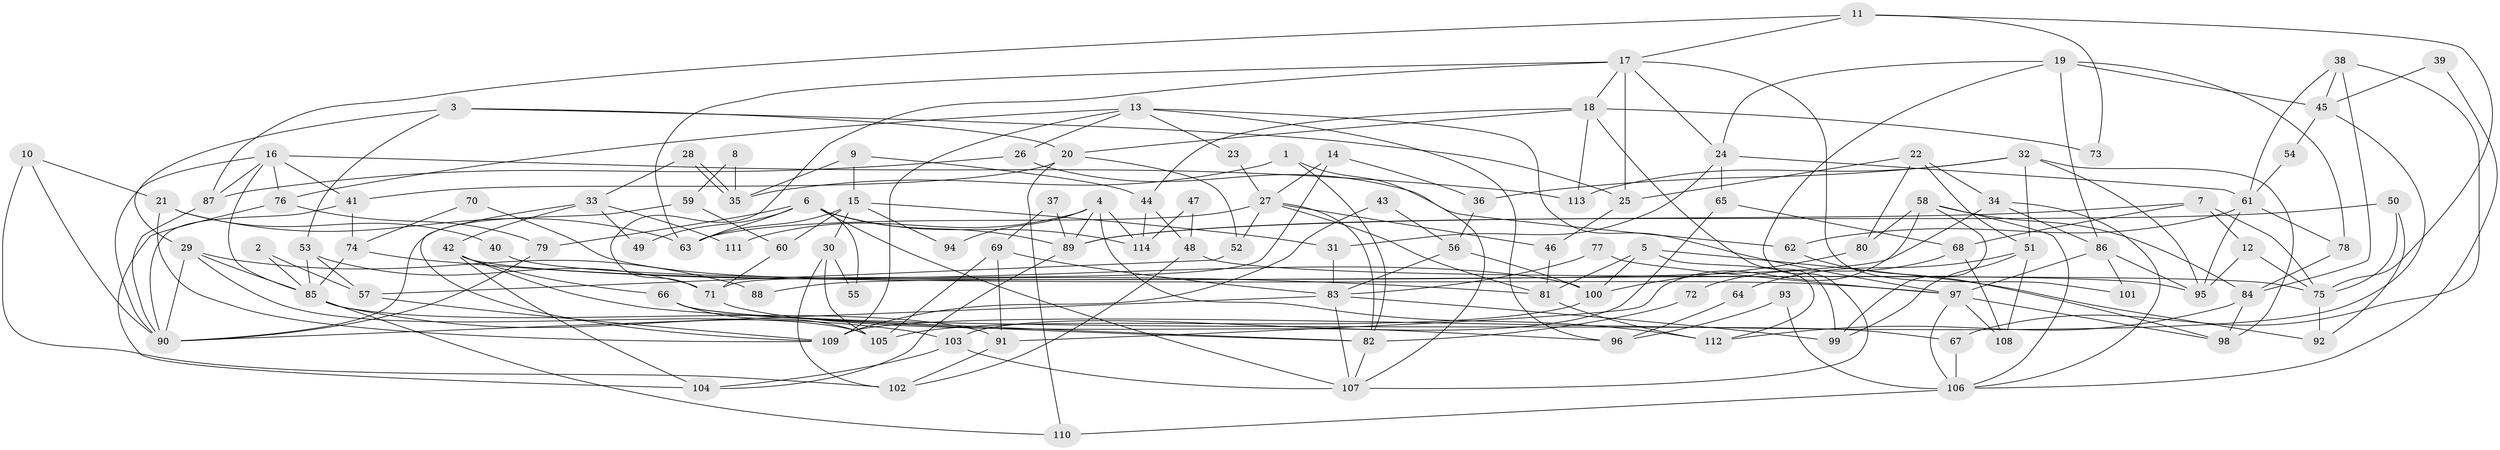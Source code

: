 // coarse degree distribution, {3: 0.20270270270270271, 4: 0.1891891891891892, 7: 0.05405405405405406, 5: 0.21621621621621623, 11: 0.02702702702702703, 6: 0.08108108108108109, 10: 0.05405405405405406, 8: 0.05405405405405406, 2: 0.10810810810810811, 9: 0.013513513513513514}
// Generated by graph-tools (version 1.1) at 2025/24/03/03/25 07:24:02]
// undirected, 114 vertices, 228 edges
graph export_dot {
graph [start="1"]
  node [color=gray90,style=filled];
  1;
  2;
  3;
  4;
  5;
  6;
  7;
  8;
  9;
  10;
  11;
  12;
  13;
  14;
  15;
  16;
  17;
  18;
  19;
  20;
  21;
  22;
  23;
  24;
  25;
  26;
  27;
  28;
  29;
  30;
  31;
  32;
  33;
  34;
  35;
  36;
  37;
  38;
  39;
  40;
  41;
  42;
  43;
  44;
  45;
  46;
  47;
  48;
  49;
  50;
  51;
  52;
  53;
  54;
  55;
  56;
  57;
  58;
  59;
  60;
  61;
  62;
  63;
  64;
  65;
  66;
  67;
  68;
  69;
  70;
  71;
  72;
  73;
  74;
  75;
  76;
  77;
  78;
  79;
  80;
  81;
  82;
  83;
  84;
  85;
  86;
  87;
  88;
  89;
  90;
  91;
  92;
  93;
  94;
  95;
  96;
  97;
  98;
  99;
  100;
  101;
  102;
  103;
  104;
  105;
  106;
  107;
  108;
  109;
  110;
  111;
  112;
  113;
  114;
  1 -- 107;
  1 -- 35;
  1 -- 82;
  2 -- 57;
  2 -- 85;
  3 -- 29;
  3 -- 25;
  3 -- 20;
  3 -- 53;
  4 -- 89;
  4 -- 112;
  4 -- 94;
  4 -- 111;
  4 -- 114;
  5 -- 92;
  5 -- 81;
  5 -- 100;
  5 -- 112;
  6 -- 79;
  6 -- 63;
  6 -- 49;
  6 -- 55;
  6 -- 89;
  6 -- 107;
  6 -- 114;
  7 -- 68;
  7 -- 89;
  7 -- 12;
  7 -- 75;
  8 -- 59;
  8 -- 35;
  9 -- 15;
  9 -- 44;
  9 -- 35;
  10 -- 90;
  10 -- 102;
  10 -- 21;
  11 -- 75;
  11 -- 17;
  11 -- 73;
  11 -- 87;
  12 -- 95;
  12 -- 75;
  13 -- 26;
  13 -- 109;
  13 -- 23;
  13 -- 76;
  13 -- 96;
  13 -- 97;
  14 -- 36;
  14 -- 71;
  14 -- 27;
  15 -- 30;
  15 -- 31;
  15 -- 60;
  15 -- 63;
  15 -- 94;
  16 -- 87;
  16 -- 41;
  16 -- 76;
  16 -- 85;
  16 -- 90;
  16 -- 113;
  17 -- 18;
  17 -- 63;
  17 -- 24;
  17 -- 25;
  17 -- 71;
  17 -- 101;
  18 -- 20;
  18 -- 113;
  18 -- 44;
  18 -- 73;
  18 -- 99;
  19 -- 107;
  19 -- 45;
  19 -- 24;
  19 -- 78;
  19 -- 86;
  20 -- 41;
  20 -- 52;
  20 -- 110;
  21 -- 63;
  21 -- 40;
  21 -- 109;
  22 -- 25;
  22 -- 80;
  22 -- 34;
  22 -- 51;
  23 -- 27;
  24 -- 31;
  24 -- 61;
  24 -- 65;
  25 -- 46;
  26 -- 62;
  26 -- 87;
  27 -- 82;
  27 -- 46;
  27 -- 52;
  27 -- 63;
  27 -- 81;
  28 -- 33;
  28 -- 35;
  28 -- 35;
  29 -- 85;
  29 -- 90;
  29 -- 88;
  29 -- 105;
  30 -- 102;
  30 -- 105;
  30 -- 55;
  31 -- 83;
  32 -- 51;
  32 -- 95;
  32 -- 36;
  32 -- 98;
  32 -- 113;
  33 -- 42;
  33 -- 109;
  33 -- 49;
  33 -- 111;
  34 -- 86;
  34 -- 88;
  34 -- 106;
  36 -- 56;
  37 -- 69;
  37 -- 89;
  38 -- 67;
  38 -- 84;
  38 -- 45;
  38 -- 61;
  39 -- 45;
  39 -- 106;
  40 -- 95;
  41 -- 74;
  41 -- 90;
  42 -- 97;
  42 -- 82;
  42 -- 66;
  42 -- 104;
  43 -- 56;
  43 -- 109;
  44 -- 114;
  44 -- 48;
  45 -- 109;
  45 -- 54;
  46 -- 81;
  47 -- 48;
  47 -- 114;
  48 -- 75;
  48 -- 102;
  50 -- 75;
  50 -- 89;
  50 -- 92;
  51 -- 99;
  51 -- 64;
  51 -- 108;
  52 -- 57;
  53 -- 85;
  53 -- 57;
  53 -- 71;
  54 -- 61;
  56 -- 83;
  56 -- 100;
  57 -- 109;
  58 -- 84;
  58 -- 106;
  58 -- 80;
  58 -- 91;
  58 -- 99;
  59 -- 60;
  59 -- 90;
  60 -- 71;
  61 -- 62;
  61 -- 78;
  61 -- 95;
  62 -- 98;
  64 -- 96;
  65 -- 103;
  65 -- 68;
  66 -- 105;
  66 -- 67;
  66 -- 82;
  67 -- 106;
  68 -- 108;
  68 -- 72;
  69 -- 83;
  69 -- 91;
  69 -- 105;
  70 -- 100;
  70 -- 74;
  71 -- 96;
  72 -- 82;
  74 -- 85;
  74 -- 81;
  75 -- 92;
  76 -- 79;
  76 -- 104;
  77 -- 97;
  77 -- 83;
  78 -- 84;
  79 -- 90;
  80 -- 100;
  81 -- 112;
  82 -- 107;
  83 -- 99;
  83 -- 107;
  83 -- 90;
  84 -- 98;
  84 -- 112;
  85 -- 103;
  85 -- 91;
  85 -- 110;
  86 -- 97;
  86 -- 95;
  86 -- 101;
  87 -- 90;
  89 -- 104;
  91 -- 102;
  93 -- 106;
  93 -- 96;
  97 -- 106;
  97 -- 98;
  97 -- 108;
  100 -- 105;
  103 -- 104;
  103 -- 107;
  106 -- 110;
}
